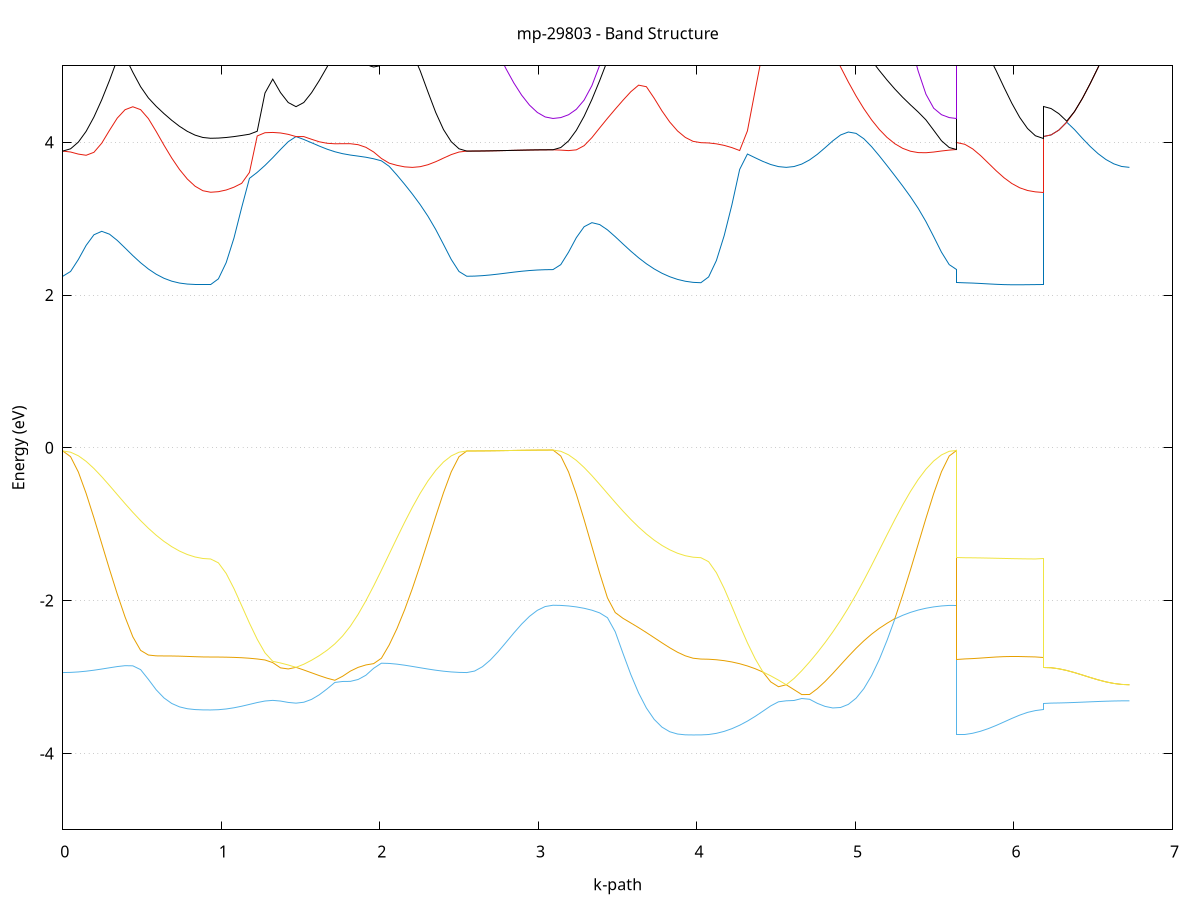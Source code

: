 set title 'mp-29803 - Band Structure'
set xlabel 'k-path'
set ylabel 'Energy (eV)'
set grid y
set yrange [-5:5]
set terminal png size 800,600
set output 'mp-29803_bands_gnuplot.png'
plot '-' using 1:2 with lines notitle, '-' using 1:2 with lines notitle, '-' using 1:2 with lines notitle, '-' using 1:2 with lines notitle, '-' using 1:2 with lines notitle, '-' using 1:2 with lines notitle, '-' using 1:2 with lines notitle, '-' using 1:2 with lines notitle, '-' using 1:2 with lines notitle, '-' using 1:2 with lines notitle, '-' using 1:2 with lines notitle, '-' using 1:2 with lines notitle, '-' using 1:2 with lines notitle, '-' using 1:2 with lines notitle, '-' using 1:2 with lines notitle, '-' using 1:2 with lines notitle
0.000000 -10.378073
0.049092 -10.370473
0.098183 -10.347773
0.147275 -10.309973
0.196366 -10.257173
0.245458 -10.189673
0.294549 -10.107573
0.343641 -10.011173
0.392732 -9.900973
0.441824 -9.777373
0.490915 -9.641273
0.540007 -9.493573
0.589099 -9.335673
0.638190 -9.169573
0.687282 -8.998173
0.736373 -8.826473
0.785465 -8.662073
0.834556 -8.518173
0.883648 -8.414973
0.932739 -8.376573
0.932739 -8.376573
0.981695 -8.368973
1.030652 -8.346173
1.079608 -8.308173
1.128564 -8.255173
1.177520 -8.187273
1.226476 -8.104773
1.275432 -8.007973
1.324388 -7.897273
1.373344 -7.773173
1.422300 -7.636273
1.471257 -7.487473
1.471257 -7.487473
1.520213 -7.650573
1.569169 -7.828373
1.618125 -8.016673
1.667081 -8.211373
1.716037 -8.408673
1.764993 -8.605273
1.813949 -8.798273
1.862906 -8.985473
1.911862 -9.164973
1.960818 -9.335373
2.009774 -9.495273
2.058730 -9.643673
2.107686 -9.779873
2.156642 -9.903173
2.205598 -10.012973
2.254555 -10.108973
2.303511 -10.190673
2.352467 -10.257873
2.401423 -10.310373
2.450379 -10.347973
2.499335 -10.370573
2.548291 -10.378073
2.548291 -10.378073
2.597738 -10.376873
2.647186 -10.373173
2.696633 -10.367473
2.746080 -10.359973
2.795527 -10.351373
2.844975 -10.342373
2.894422 -10.333673
2.943869 -10.325873
2.993316 -10.319773
3.042764 -10.315873
3.092211 -10.314573
3.092211 -10.314573
3.141302 -10.306973
3.190394 -10.284273
3.239485 -10.246473
3.288577 -10.193673
3.337669 -10.126173
3.386760 -10.044073
3.435852 -9.947773
3.484943 -9.837673
3.534035 -9.714273
3.583126 -9.578373
3.632218 -9.430973
3.681309 -9.273373
3.730401 -9.107773
3.779492 -8.936973
3.828584 -8.765873
3.877676 -8.602373
3.926767 -8.459373
3.975859 -8.356873
4.024950 -8.318773
4.024950 -8.318773
4.073906 -8.311173
4.122862 -8.288573
4.171819 -8.250973
4.220775 -8.198573
4.269731 -8.131473
4.318687 -8.050073
4.367643 -7.954673
4.416599 -7.845773
4.465555 -7.724173
4.514511 -7.590473
4.563467 -7.445873
4.563467 -7.445873
4.612424 -7.604473
4.661380 -7.778373
4.710336 -7.963573
4.759292 -8.155773
4.808248 -8.351073
4.857204 -8.546173
4.906160 -8.737973
4.955116 -8.924373
5.004073 -9.103273
5.053029 -9.273073
5.101985 -9.432573
5.150941 -9.580773
5.199897 -9.716773
5.248853 -9.839973
5.297809 -9.949673
5.346765 -10.045573
5.395721 -10.127173
5.444678 -10.194373
5.493634 -10.246873
5.542590 -10.284373
5.591546 -10.306973
5.640502 -10.314573
5.640502 -8.318773
5.689949 -8.319973
5.739397 -8.323573
5.788844 -8.329073
5.838291 -8.336173
5.887738 -8.344173
5.937186 -8.352373
5.986633 -8.360173
6.036080 -8.366973
6.085527 -8.372173
6.134974 -8.375473
6.184422 -8.376573
6.184422 -7.487473
6.233869 -7.486673
6.283316 -7.484273
6.332763 -7.480473
6.382211 -7.475473
6.431658 -7.469873
6.481105 -7.463973
6.530552 -7.458273
6.580000 -7.453173
6.629447 -7.449273
6.678894 -7.446673
6.728341 -7.445873
e
0.000000 -5.514673
0.049092 -5.513473
0.098183 -5.509873
0.147275 -5.504673
0.196366 -5.499373
0.245458 -5.495673
0.294549 -5.496373
0.343641 -5.505373
0.392732 -5.527273
0.441824 -5.567673
0.490915 -5.632373
0.540007 -5.726073
0.589099 -5.850773
0.638190 -6.004073
0.687282 -6.178973
0.736373 -6.364673
0.785465 -6.547173
0.834556 -6.707973
0.883648 -6.822773
0.932739 -6.865273
0.932739 -6.865273
0.981695 -6.867273
1.030652 -6.873773
1.079608 -6.885873
1.128564 -6.905473
1.177520 -6.935273
1.226476 -6.978473
1.275432 -7.038373
1.324388 -7.117973
1.373344 -7.219273
1.422300 -7.342773
1.471257 -7.487473
1.471257 -7.487473
1.520213 -7.327773
1.569169 -7.158573
1.618125 -6.981573
1.667081 -6.798973
1.716037 -6.613773
1.764993 -6.429473
1.813949 -6.250573
1.862906 -6.082473
1.911862 -5.930573
1.960818 -5.799873
2.009774 -5.694073
2.058730 -5.613973
2.107686 -5.558073
2.156642 -5.522673
2.205598 -5.503473
2.254555 -5.495773
2.303511 -5.495473
2.352467 -5.499373
2.401423 -5.504773
2.450379 -5.509873
2.499335 -5.513473
2.548291 -5.514673
2.548291 -5.514673
2.597738 -5.528073
2.647186 -5.566273
2.696633 -5.623773
2.746080 -5.693673
2.795527 -5.768873
2.844975 -5.842873
2.894422 -5.910173
2.943869 -5.966673
2.993316 -6.009273
3.042764 -6.035773
3.092211 -6.044673
3.092211 -6.044673
3.141302 -6.041673
3.190394 -6.032973
3.239485 -6.019173
3.288577 -6.000973
3.337669 -5.979973
3.386760 -5.958273
3.435852 -5.938673
3.484943 -5.924873
3.534035 -5.921973
3.583126 -5.935973
3.632218 -5.973473
3.681309 -6.040273
3.730401 -6.139273
3.779492 -6.267673
3.828584 -6.417073
3.877676 -6.573273
3.926767 -6.716473
3.975859 -6.821273
4.024950 -6.860473
4.024950 -6.860473
4.073906 -6.862173
4.122862 -6.867773
4.171819 -6.878273
4.220775 -6.895773
4.269731 -6.922573
4.318687 -6.962073
4.367643 -7.017573
4.416599 -7.092073
4.465555 -7.188073
4.514511 -7.306273
4.563467 -7.445873
4.563467 -7.445873
4.612424 -7.291773
4.661380 -7.129973
4.710336 -6.962873
4.759292 -6.793573
4.808248 -6.626173
4.857204 -6.465573
4.906160 -6.317573
4.955116 -6.188273
5.004073 -6.082773
5.053029 -6.004173
5.101985 -5.952573
5.150941 -5.924973
5.199897 -5.916873
5.248853 -5.922873
5.297809 -5.938073
5.346765 -5.958273
5.395721 -5.980173
5.444678 -6.001173
5.493634 -6.019273
5.542590 -6.033073
5.591546 -6.041673
5.640502 -6.044673
5.640502 -6.860473
5.689949 -6.860573
5.739397 -6.860673
5.788844 -6.860973
5.838291 -6.861373
5.887738 -6.861973
5.937186 -6.862673
5.986633 -6.863373
6.036080 -6.864073
6.085527 -6.864773
6.134974 -6.865173
6.184422 -6.865273
6.184422 -7.487473
6.233869 -7.486673
6.283316 -7.484273
6.332763 -7.480373
6.382211 -7.475473
6.431658 -7.469873
6.481105 -7.463873
6.530552 -7.458173
6.580000 -7.453173
6.629447 -7.449173
6.678894 -7.446673
6.728341 -7.445873
e
0.000000 -2.941873
0.049092 -2.939773
0.098183 -2.933673
0.147275 -2.923973
0.196366 -2.911073
0.245458 -2.895873
0.294549 -2.879373
0.343641 -2.863573
0.392732 -2.851873
0.441824 -2.853773
0.490915 -2.903573
0.540007 -3.031173
0.589099 -3.167373
0.638190 -3.273773
0.687282 -3.346573
0.736373 -3.391173
0.785465 -3.415373
0.834556 -3.426473
0.883648 -3.430573
0.932739 -3.431373
0.932739 -3.431373
0.981695 -3.428173
1.030652 -3.418573
1.079608 -3.402973
1.128564 -3.382573
1.177520 -3.358673
1.226476 -3.334373
1.275432 -3.314373
1.324388 -3.306073
1.373344 -3.314873
1.422300 -3.332973
1.471257 -3.342373
1.471257 -3.342373
1.520213 -3.330373
1.569169 -3.293073
1.618125 -3.232773
1.667081 -3.155773
1.716037 -3.071273
1.764993 -3.058673
1.813949 -3.057273
1.862906 -3.032473
1.911862 -2.977373
1.960818 -2.886173
2.009774 -2.819473
2.058730 -2.822473
2.107686 -2.831873
2.156642 -2.845573
2.205598 -2.861873
2.254555 -2.879073
2.303511 -2.895873
2.352467 -2.911173
2.401423 -2.924073
2.450379 -2.933773
2.499335 -2.939773
2.548291 -2.941873
2.548291 -2.941873
2.597738 -2.922173
2.647186 -2.865473
2.696633 -2.778173
2.746080 -2.668973
2.795527 -2.547873
2.844975 -2.424273
2.894422 -2.307573
2.943869 -2.206073
2.993316 -2.127473
3.042764 -2.077673
3.092211 -2.060673
3.092211 -2.060673
3.141302 -2.062973
3.190394 -2.070073
3.239485 -2.082473
3.288577 -2.100473
3.337669 -2.125473
3.386760 -2.160873
3.435852 -2.223973
3.484943 -2.408273
3.534035 -2.692773
3.583126 -2.967973
3.632218 -3.208973
3.681309 -3.405973
3.730401 -3.554673
3.779492 -3.655973
3.828584 -3.716573
3.877676 -3.746473
3.926767 -3.757173
3.975859 -3.758573
4.024950 -3.758173
4.024950 -3.758173
4.073906 -3.753073
4.122862 -3.737573
4.171819 -3.711973
4.220775 -3.676473
4.269731 -3.631373
4.318687 -3.577373
4.367643 -3.515373
4.416599 -3.447373
4.465555 -3.378173
4.514511 -3.324773
4.563467 -3.311673
4.563467 -3.311673
4.612424 -3.307573
4.661380 -3.281673
4.710336 -3.291073
4.759292 -3.344473
4.808248 -3.384773
4.857204 -3.405373
4.906160 -3.399073
4.955116 -3.358673
5.004073 -3.277673
5.053029 -3.152173
5.101985 -2.981573
5.150941 -2.768473
5.199897 -2.517573
5.248853 -2.239573
5.297809 -2.192773
5.346765 -2.154373
5.395721 -2.123773
5.444678 -2.099973
5.493634 -2.082273
5.542590 -2.070073
5.591546 -2.062873
5.640502 -2.060673
5.640502 -3.758173
5.689949 -3.752773
5.739397 -3.736573
5.788844 -3.710373
5.838291 -3.675673
5.887738 -3.634173
5.937186 -3.588573
5.986633 -3.542273
6.036080 -3.499073
6.085527 -3.463373
6.134974 -3.439773
6.184422 -3.431373
6.184422 -3.342373
6.233869 -3.341773
6.283316 -3.339973
6.332763 -3.337173
6.382211 -3.333473
6.431658 -3.329373
6.481105 -3.324973
6.530552 -3.320773
6.580000 -3.317073
6.629447 -3.314173
6.678894 -3.312273
6.728341 -3.311673
e
0.000000 -0.041173
0.049092 -0.116273
0.098183 -0.317173
0.147275 -0.596673
0.196366 -0.916673
0.245458 -1.252873
0.294549 -1.589273
0.343641 -1.913573
0.392732 -2.214173
0.441824 -2.473873
0.490915 -2.651573
0.540007 -2.712373
0.589099 -2.723273
0.638190 -2.724473
0.687282 -2.725073
0.736373 -2.727073
0.785465 -2.730573
0.834556 -2.734373
0.883648 -2.737373
0.932739 -2.738473
0.932739 -2.738473
0.981695 -2.738973
1.030652 -2.740473
1.079608 -2.743273
1.128564 -2.747673
1.177520 -2.754473
1.226476 -2.764073
1.275432 -2.777273
1.324388 -2.811973
1.373344 -2.880373
1.422300 -2.894773
1.471257 -2.873673
1.471257 -2.873673
1.520213 -2.908173
1.569169 -2.944873
1.618125 -2.981673
1.667081 -3.015573
1.716037 -3.042873
1.764993 -2.990473
1.813949 -2.923173
1.862906 -2.873973
1.911862 -2.842273
1.960818 -2.825073
2.009774 -2.754573
2.058730 -2.581173
2.107686 -2.367673
2.156642 -2.118273
2.205598 -1.838673
2.254555 -1.536073
2.303511 -1.218873
2.352467 -0.897573
2.401423 -0.587873
2.450379 -0.314273
2.499335 -0.115773
2.548291 -0.041173
2.548291 -0.041173
2.597738 -0.040873
2.647186 -0.040173
2.696633 -0.039073
2.746080 -0.037673
2.795527 -0.036073
2.844975 -0.034373
2.894422 -0.032673
2.943869 -0.031273
2.993316 -0.030173
3.042764 -0.029473
3.092211 -0.029173
3.092211 -0.029173
3.141302 -0.107473
3.190394 -0.316573
3.239485 -0.607473
3.288577 -0.940973
3.337669 -1.291973
3.386760 -1.642173
3.435852 -1.964473
3.484943 -2.156773
3.534035 -2.232373
3.583126 -2.292673
3.632218 -2.353973
3.681309 -2.418373
3.730401 -2.485173
3.779492 -2.552473
3.828584 -2.617373
3.877676 -2.675773
3.926767 -2.723073
3.975859 -2.754173
4.024950 -2.765073
4.024950 -2.765073
4.073906 -2.767373
4.122862 -2.774273
4.171819 -2.786073
4.220775 -2.803273
4.269731 -2.826173
4.318687 -2.855573
4.367643 -2.891573
4.416599 -2.935373
4.465555 -3.063773
4.514511 -3.127373
4.563467 -3.101573
4.563467 -3.101573
4.612424 -3.165573
4.661380 -3.229973
4.710336 -3.229173
4.759292 -3.153373
4.808248 -3.059473
4.857204 -2.953573
4.906160 -2.841973
4.955116 -2.730773
5.004073 -2.624573
5.053029 -2.526673
5.101985 -2.439073
5.150941 -2.362173
5.199897 -2.295773
5.248853 -2.234773
5.297809 -1.926673
5.346765 -1.599873
5.395721 -1.262173
5.444678 -0.923573
5.493634 -0.599173
5.542590 -0.313673
5.591546 -0.106973
5.640502 -0.029173
5.640502 -2.765073
5.689949 -2.763473
5.739397 -2.758973
5.788844 -2.752373
5.838291 -2.744973
5.887738 -2.738273
5.937186 -2.733473
5.986633 -2.731473
6.036080 -2.732173
6.085527 -2.734773
6.134974 -2.737373
6.184422 -2.738473
6.184422 -2.873673
6.233869 -2.878573
6.283316 -2.892573
6.332763 -2.914573
6.382211 -2.942573
6.431658 -2.974073
6.481105 -3.006473
6.530552 -3.037173
6.580000 -3.063773
6.629447 -3.084273
6.678894 -3.097173
6.728341 -3.101573
e
0.000000 -0.041073
0.049092 -0.057273
0.098183 -0.104073
0.147275 -0.177173
0.196366 -0.270473
0.245458 -0.377773
0.294549 -0.493173
0.343641 -0.611973
0.392732 -0.730073
0.441824 -0.844473
0.490915 -0.952773
0.540007 -1.053073
0.589099 -1.144073
0.638190 -1.224673
0.687282 -1.294073
0.736373 -1.351473
0.785465 -1.396673
0.834556 -1.429073
0.883648 -1.448673
0.932739 -1.455273
0.932739 -1.455273
0.981695 -1.505773
1.030652 -1.644373
1.079608 -1.841773
1.128564 -2.067073
1.177520 -2.295173
1.226476 -2.506373
1.275432 -2.683873
1.324388 -2.794573
1.373344 -2.816373
1.422300 -2.842873
1.471257 -2.873673
1.471257 -2.873673
1.520213 -2.832873
1.569169 -2.780673
1.618125 -2.719873
1.667081 -2.649873
1.716037 -2.566473
1.764993 -2.463373
1.813949 -2.334773
1.862906 -2.179873
1.911862 -2.002373
1.960818 -1.808073
2.009774 -1.602673
2.058730 -1.391573
2.107686 -1.180173
2.156642 -0.973373
2.205598 -0.776573
2.254555 -0.594773
2.303511 -0.432973
2.352467 -0.295473
2.401423 -0.185573
2.450379 -0.105673
2.499335 -0.057273
2.548291 -0.041073
2.548291 -0.041073
2.597738 -0.040873
2.647186 -0.040173
2.696633 -0.039073
2.746080 -0.037573
2.795527 -0.035973
2.844975 -0.034273
2.894422 -0.032673
2.943869 -0.031173
2.993316 -0.030073
3.042764 -0.029373
3.092211 -0.029173
3.092211 -0.029173
3.141302 -0.045173
3.190394 -0.091773
3.239485 -0.164473
3.288577 -0.257273
3.337669 -0.364073
3.386760 -0.479073
3.435852 -0.597373
3.484943 -0.715073
3.534035 -0.829173
3.583126 -0.937073
3.632218 -1.037173
3.681309 -1.127973
3.730401 -1.208373
3.779492 -1.277573
3.828584 -1.334873
3.877676 -1.379973
3.926767 -1.412373
3.975859 -1.431873
4.024950 -1.438373
4.024950 -1.438373
4.073906 -1.490773
4.122862 -1.634673
4.171819 -1.840273
4.220775 -2.076973
4.269731 -2.320573
4.318687 -2.553173
4.367643 -2.761573
4.416599 -2.934673
4.465555 -2.984573
4.514511 -3.040573
4.563467 -3.101573
4.563467 -3.101573
4.612424 -3.019973
4.661380 -2.917473
4.710336 -2.803773
4.759292 -2.681373
4.808248 -2.550373
4.857204 -2.409973
4.906160 -2.258873
4.955116 -2.095873
5.004073 -1.920573
5.053029 -1.734073
5.101985 -1.538673
5.150941 -1.337973
5.199897 -1.136173
5.248853 -0.937873
5.297809 -0.748273
5.346765 -0.572273
5.395721 -0.414873
5.444678 -0.280273
5.493634 -0.172173
5.542590 -0.093173
5.591546 -0.045273
5.640502 -0.029173
5.640502 -1.438373
5.689949 -1.438773
5.739397 -1.439773
5.788844 -1.441273
5.838291 -1.443373
5.887738 -1.445673
5.937186 -1.448073
5.986633 -1.450373
6.036080 -1.452373
6.085527 -1.453873
6.134974 -1.454873
6.184422 -1.455273
6.184422 -2.873673
6.233869 -2.878573
6.283316 -2.892573
6.332763 -2.914573
6.382211 -2.942573
6.431658 -2.974073
6.481105 -3.006473
6.530552 -3.037173
6.580000 -3.063773
6.629447 -3.084273
6.678894 -3.097173
6.728341 -3.101573
e
0.000000 2.246027
0.049092 2.308527
0.098183 2.465627
0.147275 2.650227
0.196366 2.788927
0.245458 2.834127
0.294549 2.796927
0.343641 2.715227
0.392732 2.616527
0.441824 2.516327
0.490915 2.422827
0.540007 2.340727
0.589099 2.272627
0.638190 2.219627
0.687282 2.181527
0.736373 2.157027
0.785465 2.143827
0.834556 2.138427
0.883648 2.137327
0.932739 2.137327
0.932739 2.137327
0.981695 2.212227
1.030652 2.424327
1.079608 2.745327
1.128564 3.146627
1.177520 3.527827
1.226476 3.606227
1.275432 3.696927
1.324388 3.798027
1.373344 3.905427
1.422300 4.007727
1.471257 4.074627
1.471257 4.074627
1.520213 4.036727
1.569169 3.993727
1.618125 3.949927
1.667081 3.909627
1.716037 3.876027
1.764993 3.850627
1.813949 3.832627
1.862906 3.818727
1.911862 3.804027
1.960818 3.784027
2.009774 3.757127
2.058730 3.685227
2.107686 3.570927
2.156642 3.449127
2.205598 3.320827
2.254555 3.183427
2.303511 3.031227
2.352467 2.858027
2.401423 2.663627
2.450379 2.466127
2.499335 2.308227
2.548291 2.246027
2.548291 2.246027
2.597738 2.248027
2.647186 2.253827
2.696633 2.262827
2.746080 2.274327
2.795527 2.287027
2.844975 2.299827
2.894422 2.311427
2.943869 2.320927
2.993316 2.327727
3.042764 2.331727
3.092211 2.333127
3.092211 2.333127
3.141302 2.398327
3.190394 2.561427
3.239485 2.751527
3.288577 2.894427
3.337669 2.947527
3.386760 2.922627
3.435852 2.853127
3.484943 2.763627
3.534035 2.668127
3.583126 2.574627
3.632218 2.487627
3.681309 2.409627
3.730401 2.342027
3.779492 2.285327
3.828584 2.239827
3.877676 2.205027
3.926767 2.180627
3.975859 2.166127
4.024950 2.161327
4.024950 2.161327
4.073906 2.237227
4.122862 2.451727
4.171819 2.776227
4.220775 3.181327
4.269731 3.644427
4.318687 3.846127
4.367643 3.796827
4.416599 3.749027
4.465555 3.708727
4.514511 3.681427
4.563467 3.671527
4.563467 3.671527
4.612424 3.682127
4.661380 3.714627
4.710336 3.768527
4.759292 3.841527
4.808248 3.928227
4.857204 4.018727
4.906160 4.095427
4.955116 4.134127
5.004073 4.116327
5.053029 4.046127
5.101985 3.942227
5.150941 3.821227
5.199897 3.692927
5.248853 3.561727
5.297809 3.427827
5.346765 3.287827
5.395721 3.135327
5.444678 2.961727
5.493634 2.764827
5.542590 2.561827
5.591546 2.397927
5.640502 2.333127
5.640502 2.161327
5.689949 2.160127
5.739397 2.156627
5.788844 2.151627
5.838291 2.145827
5.887738 2.140527
5.937186 2.136527
5.986633 2.134427
6.036080 2.134227
6.085527 2.135427
6.134974 2.136727
6.184422 2.137327
6.184422 4.074627
6.233869 4.096027
6.283316 4.159527
6.332763 4.263027
6.382211 4.165127
6.431658 4.051527
6.481105 3.944727
6.530552 3.850927
6.580000 3.774327
6.629447 3.717827
6.678894 3.683227
6.728341 3.671527
e
0.000000 3.884527
0.049092 3.872427
0.098183 3.845127
0.147275 3.829727
0.196366 3.868427
0.245458 3.987227
0.294549 4.155827
0.343641 4.316527
0.392732 4.426127
0.441824 4.464827
0.490915 4.426727
0.540007 4.309727
0.589099 4.141427
0.638190 3.962527
0.687282 3.793327
0.736373 3.643327
0.785465 3.518627
0.834556 3.424527
0.883648 3.365727
0.932739 3.345727
0.932739 3.345727
0.981695 3.353127
1.030652 3.375127
1.079608 3.411827
1.128564 3.462827
1.177520 3.605627
1.226476 4.082627
1.275432 4.125027
1.324388 4.128527
1.373344 4.121727
1.422300 4.103627
1.471257 4.074627
1.471257 4.074627
1.520213 4.074227
1.569169 4.039127
1.618125 4.006227
1.667081 3.986827
1.716037 3.980327
1.764993 3.981227
1.813949 3.980927
1.862906 3.968327
1.911862 3.933927
1.960818 3.873027
2.009774 3.788027
2.058730 3.726627
2.107686 3.698127
2.156642 3.677927
2.205598 3.671127
2.254555 3.680327
2.303511 3.706027
2.352467 3.745527
2.401423 3.792727
2.450379 3.838527
2.499335 3.872127
2.548291 3.884527
2.548291 3.884527
2.597738 3.884827
2.647186 3.885827
2.696633 3.887427
2.746080 3.889427
2.795527 3.891827
2.844975 3.894227
2.894422 3.896527
2.943869 3.898627
2.993316 3.900227
3.042764 3.901227
3.092211 3.901627
3.092211 3.901627
3.141302 3.897427
3.190394 3.890727
3.239485 3.900827
3.288577 3.955327
3.337669 4.060827
3.386760 4.188027
3.435852 4.313427
3.484943 4.433827
3.534035 4.550727
3.583126 4.661627
3.632218 4.747727
3.681309 4.727227
3.730401 4.576927
3.779492 4.410727
3.828584 4.265127
3.877676 4.148327
3.926767 4.063527
3.975859 4.012027
4.024950 3.994827
4.024950 3.994827
4.073906 3.991027
4.122862 3.979427
4.171819 3.959327
4.220775 3.930027
4.269731 3.891727
4.318687 4.149327
4.367643 4.680727
4.416599 5.202727
4.465555 5.499727
4.514511 5.549927
4.563467 5.556527
4.563467 5.556527
4.612424 5.548827
4.661380 5.532027
4.710336 5.505927
4.759292 5.460527
4.808248 5.360327
4.857204 5.186727
4.906160 4.986327
4.955116 4.789227
5.004073 4.605727
5.053029 4.439527
5.101985 4.292727
5.150941 4.166627
5.199897 4.062327
5.248853 3.980327
5.297809 3.920727
5.346765 3.882927
5.395721 3.864827
5.444678 3.862927
5.493634 3.872027
5.542590 3.885627
5.591546 3.897127
5.640502 3.901627
5.640502 3.994827
5.689949 3.973227
5.739397 3.913427
5.788844 3.826827
5.838291 3.727127
5.887738 3.626827
5.937186 3.535427
5.986633 3.459927
6.036080 3.404127
6.085527 3.368727
6.134974 3.350827
6.184422 3.345727
6.184422 4.074627
6.233869 4.096027
6.283316 4.159527
6.332763 4.263127
6.382211 4.403027
6.431658 4.574127
6.481105 4.769327
6.530552 4.978527
6.580000 5.187127
6.629447 5.373227
6.678894 5.507027
6.728341 5.556527
e
0.000000 3.884527
0.049092 3.914427
0.098183 4.002327
0.147275 4.143227
0.196366 4.330127
0.245458 4.555027
0.294549 4.809527
0.343641 5.084827
0.392732 5.124027
0.441824 4.916627
0.490915 4.726927
0.540007 4.580327
0.589099 4.470827
0.638190 4.375227
0.687282 4.287227
0.736373 4.208627
0.785465 4.142827
0.834556 4.093427
0.883648 4.062627
0.932739 4.052227
0.932739 4.052227
0.981695 4.054827
1.030652 4.062427
1.079608 4.074127
1.128564 4.088927
1.177520 4.105227
1.226476 4.144427
1.275432 4.644627
1.324388 4.826627
1.373344 4.650027
1.422300 4.519527
1.471257 4.466027
1.471257 4.466027
1.520213 4.520427
1.569169 4.648327
1.618125 4.808927
1.667081 4.985827
1.716037 5.171127
1.764993 5.354827
1.813949 5.206927
1.862906 5.089527
1.911862 5.013727
1.960818 4.985227
2.009774 5.005427
2.058730 5.069827
2.107686 5.169727
2.156642 5.294027
2.205598 5.170227
2.254555 4.935127
2.303511 4.658527
2.352467 4.390127
2.401423 4.166727
2.450379 4.007327
2.499335 3.914627
2.548291 3.884527
2.548291 3.884527
2.597738 3.884927
2.647186 3.885927
2.696633 3.887527
2.746080 3.889527
2.795527 3.891827
2.844975 3.894327
2.894422 3.896627
2.943869 3.898727
2.993316 3.900327
3.042764 3.901327
3.092211 3.901627
3.092211 3.901627
3.141302 3.931127
3.190394 4.017827
3.239485 4.156727
3.288577 4.340427
3.337669 4.560527
3.386760 4.807827
3.435852 5.071727
3.484943 5.339627
3.534035 5.595027
3.583126 5.397427
3.632218 5.167527
3.681309 5.068527
3.730401 5.123427
3.779492 5.216127
3.828584 5.306727
3.877676 5.383927
3.926767 5.441927
3.975859 5.477727
4.024950 5.489727
4.024950 5.489727
4.073906 5.492427
4.122862 5.500427
4.171819 5.513127
4.220775 5.529927
4.269731 5.549927
4.318687 5.572927
4.367643 5.601727
4.416599 5.574627
4.465555 5.558227
4.514511 5.554627
4.563467 5.556527
4.563467 5.556527
4.612424 5.556027
4.661380 5.544927
4.710336 5.515627
4.759292 5.463827
4.808248 5.391427
4.857204 5.311227
4.906160 5.247027
4.955116 5.228327
5.004073 5.254727
5.053029 5.197527
5.101985 5.070027
5.150941 4.938527
5.199897 4.813127
5.248853 4.696327
5.297809 4.588927
5.346765 4.490227
5.395721 4.396127
5.444678 4.292627
5.493634 4.157027
5.542590 4.020127
5.591546 3.931227
5.640502 3.901627
5.640502 5.489727
5.689949 5.474727
5.739397 5.420127
5.788844 5.309527
5.838291 5.142027
5.887738 4.936827
5.937186 4.719227
5.986633 4.510227
6.036080 4.326027
6.085527 4.180227
6.134974 4.085327
6.184422 4.052227
6.184422 4.466027
6.233869 4.441527
6.283316 4.373727
6.332763 4.276627
6.382211 4.403027
6.431658 4.574127
6.481105 4.769327
6.530552 4.978527
6.580000 5.187127
6.629447 5.373327
6.678894 5.507027
6.728341 5.556527
e
0.000000 5.890027
0.049092 5.888127
0.098183 5.877027
0.147275 5.844327
0.196366 5.776327
0.245458 5.665327
0.294549 5.512827
0.343641 5.327927
0.392732 5.370627
0.441824 5.654427
0.490915 5.920227
0.540007 6.149427
0.589099 6.326727
0.638190 6.447327
0.687282 6.519327
0.736373 6.557227
0.785465 6.574627
0.834556 6.581127
0.883648 6.582827
0.932739 6.583027
0.932739 6.583027
0.981695 6.509427
1.030652 6.320327
1.079608 6.071327
1.128564 5.801127
1.177520 5.531127
1.226476 5.273727
1.275432 5.036827
1.324388 5.195427
1.373344 5.746227
1.422300 6.231427
1.471257 6.428727
1.471257 6.428727
1.520213 6.328727
1.569169 6.143927
1.618125 5.938127
1.667081 5.731527
1.716037 5.535527
1.764993 5.358127
1.813949 5.474527
1.862906 5.418627
1.911862 5.360827
1.960818 5.341827
2.009774 5.353927
2.058730 5.376227
2.107686 5.378127
2.156642 5.320227
2.205598 5.430627
2.254555 5.566627
2.303511 5.688227
2.352467 5.783527
2.401423 5.845827
2.450379 5.877227
2.499335 5.888127
2.548291 5.890027
2.548291 5.890027
2.597738 5.800227
2.647186 5.607227
2.696633 5.387727
2.746080 5.169127
2.795527 4.963327
2.844975 4.777327
2.894422 4.616827
2.943869 4.486427
2.993316 4.390327
3.042764 4.331427
3.092211 4.311527
3.092211 4.311527
3.141302 4.323027
3.190394 4.360227
3.239485 4.431727
3.288577 4.552327
3.337669 4.741827
3.386760 5.008527
3.435852 5.334327
3.484943 5.674627
3.534035 5.665727
3.583126 5.818127
3.632218 5.990127
3.681309 6.103227
3.730401 6.164727
3.779492 6.190327
3.828584 6.195127
3.877676 6.190127
3.926767 6.182527
3.975859 6.176527
4.024950 6.174327
4.024950 6.174327
4.073906 6.145227
4.122862 6.067327
4.171819 5.961827
4.220775 5.850227
4.269731 5.748927
4.318687 5.667527
4.367643 5.609627
4.416599 5.662927
4.465555 5.963127
4.514511 6.509327
4.563467 6.919527
4.563467 6.919527
4.612424 6.692127
4.661380 6.396527
4.710336 6.117627
4.759292 5.876427
4.808248 5.714527
4.857204 5.655527
4.906160 5.657927
4.955116 5.561327
5.004073 5.442927
5.053029 5.488527
5.101985 5.666027
5.150941 5.886327
5.199897 6.090927
5.248853 6.047427
5.297809 5.703327
5.346765 5.306227
5.395721 4.932127
5.444678 4.629527
5.493634 4.445727
5.542590 4.361127
5.591546 4.322927
5.640502 4.311527
5.640502 6.174327
5.689949 6.181427
5.739397 6.202427
5.788844 6.236227
5.838291 6.280927
5.887738 6.333827
5.937186 6.391327
5.986633 6.449127
6.036080 6.502227
6.085527 6.545127
6.134974 6.573327
6.184422 6.583027
6.184422 6.428727
6.233869 6.452027
6.283316 6.513927
6.332763 6.596027
6.382211 6.679527
6.431658 6.752327
6.481105 6.810127
6.530552 6.853227
6.580000 6.883827
6.629447 6.904127
6.678894 6.915727
6.728341 6.919527
e
0.000000 6.616127
0.049092 6.609427
0.098183 6.590127
0.147275 6.560927
0.196366 6.530127
0.245458 6.513427
0.294549 6.532327
0.343641 6.608827
0.392732 6.758327
0.441824 6.979927
0.490915 7.254127
0.540007 7.548127
0.589099 7.820027
0.638190 8.031627
0.687282 8.174827
0.736373 8.270027
0.785465 8.337727
0.834556 8.388227
0.883648 8.422427
0.932739 8.435027
0.932739 8.435027
0.981695 8.507827
1.030652 8.686427
1.079608 8.560627
1.128564 8.304027
1.177520 8.041127
1.226476 7.786427
1.275432 7.549527
1.324388 7.337727
1.373344 7.161127
1.422300 7.066327
1.471257 7.227427
1.471257 7.227427
1.520213 6.931727
1.569169 6.649927
1.618125 6.385027
1.667081 6.140527
1.716037 5.921827
1.764993 5.740027
1.813949 5.660127
1.862906 5.796927
1.911862 5.975727
1.960818 6.145727
2.009774 6.290727
2.058730 6.394427
2.107686 6.442927
2.156642 6.443627
2.205598 6.434227
2.254555 6.445927
2.303511 6.478827
2.352467 6.520127
2.401423 6.559227
2.450379 6.590027
2.499335 6.609527
2.548291 6.616127
2.548291 6.616127
2.597738 6.711327
2.647186 6.920127
2.696633 7.165927
2.746080 7.420827
2.795527 7.672527
2.844975 7.914227
2.894422 8.140627
2.943869 8.348427
2.993316 8.535227
3.042764 8.615927
3.092211 8.609527
3.092211 8.609527
3.141302 8.486827
3.190394 8.196927
3.239485 7.840427
3.288577 7.462527
3.337669 7.082927
3.386760 6.712227
3.435852 6.358427
3.484943 6.041827
3.534035 6.100027
3.583126 6.417727
3.632218 6.682027
3.681309 6.865927
3.730401 6.989427
3.779492 7.088327
3.828584 7.189527
3.877676 7.308227
3.926767 7.451827
3.975859 7.622227
4.024950 7.791127
4.024950 7.791127
4.073906 7.794527
4.122862 7.804727
4.171819 7.821527
4.220775 7.844727
4.269731 7.874027
4.318687 7.909027
4.367643 7.947327
4.416599 7.966127
4.465555 7.755827
4.514511 7.425827
4.563467 7.285927
4.563467 7.285927
4.612424 7.004927
4.661380 6.739427
4.710336 6.493327
4.759292 6.269127
4.808248 6.067027
4.857204 5.884027
4.906160 5.715827
4.955116 5.695227
5.004073 5.761227
5.053029 5.855127
5.101985 5.977327
5.150941 6.128427
5.199897 6.308427
5.248853 6.517127
5.297809 6.753427
5.346765 7.015627
5.395721 7.301127
5.444678 7.605227
5.493634 7.920127
5.542590 8.229127
5.591546 8.491827
5.640502 8.609527
5.640502 7.791127
5.689949 7.515727
5.739397 7.298827
5.788844 7.189827
5.838291 7.189127
5.887738 7.276227
5.937186 7.426227
5.986633 7.619527
6.036080 7.842427
6.085527 8.081727
6.134974 8.311927
6.184422 8.435027
6.184422 7.227427
6.233869 7.228127
6.283316 7.230027
6.332763 7.233027
6.382211 7.237227
6.431658 7.242327
6.481105 7.248327
6.530552 7.255427
6.580000 7.263627
6.629447 7.272927
6.678894 7.281827
6.728341 7.285927
e
0.000000 8.979127
0.049092 8.854527
0.098183 8.701627
0.147275 8.590727
0.196366 8.528827
0.245458 8.510027
0.294549 8.497727
0.343641 8.404227
0.392732 8.333627
0.441824 8.298127
0.490915 8.313027
0.540007 8.395927
0.589099 8.561027
0.638190 8.811227
0.687282 9.134927
0.736373 9.361427
0.785465 9.223227
0.834556 9.113527
0.883648 9.041327
0.932739 9.015627
0.932739 9.015627
0.981695 8.953727
1.030652 8.788527
1.079608 8.884927
1.128564 8.999827
1.177520 8.946527
1.226476 8.745627
1.275432 8.469327
1.324388 8.163027
1.373344 7.847827
1.422300 7.534127
1.471257 7.227427
1.471257 7.227427
1.520213 7.475427
1.569169 7.550527
1.618125 7.614727
1.667081 7.710627
1.716037 7.838227
1.764993 7.990827
1.813949 8.159627
1.862906 8.333627
1.911862 8.498827
1.960818 8.636927
2.009774 8.729227
2.058730 8.765327
2.107686 8.617527
2.156642 8.452727
2.205598 8.416827
2.254555 8.470827
2.303511 8.543027
2.352467 8.544727
2.401423 8.597127
2.450379 8.703727
2.499335 8.855027
2.548291 8.979127
2.548291 8.979127
2.597738 8.970227
2.647186 8.944827
2.696633 8.905827
2.746080 8.857827
2.795527 8.805527
2.844975 8.753527
2.894422 8.705727
2.943869 8.665327
2.993316 8.634827
3.042764 8.615927
3.092211 8.609527
3.092211 8.609527
3.141302 8.585827
3.190394 8.519527
3.239485 8.422227
3.288577 8.307727
3.337669 8.188827
3.386760 8.077127
3.435852 7.980427
3.484943 7.901227
3.534035 7.866827
3.583126 7.899227
3.632218 8.025127
3.681309 8.250727
3.730401 8.531227
3.779492 8.750027
3.828584 8.721127
3.877676 8.519027
3.926767 8.280227
3.975859 8.045027
4.024950 7.853627
4.024950 7.853627
4.073906 7.877227
4.122862 7.939827
4.171819 8.023327
4.220775 8.110327
4.269731 8.187327
4.318687 8.241327
4.367643 8.245527
4.416599 8.123027
4.465555 7.867927
4.514511 7.577127
4.563467 7.285927
4.563467 7.285927
4.612424 7.813227
4.661380 8.042027
4.710336 7.931827
4.759292 7.835327
4.808248 7.757327
4.857204 7.696627
4.906160 7.646127
4.955116 7.593127
5.004073 7.520627
5.053029 7.407727
5.101985 7.233327
5.150941 6.989127
5.199897 6.716427
5.248853 6.660627
5.297809 6.897927
5.346765 7.205127
5.395721 7.530727
5.444678 7.857127
5.493634 8.166427
5.542590 8.427527
5.591546 8.578227
5.640502 8.609527
5.640502 7.853627
5.689949 8.191827
5.739397 8.602427
5.788844 9.042527
5.838291 9.500127
5.887738 9.961427
5.937186 10.162127
5.986633 9.959127
6.036080 9.694427
6.085527 9.411027
6.134974 9.149827
6.184422 9.015627
6.184422 7.227427
6.233869 7.228127
6.283316 7.230027
6.332763 7.233027
6.382211 7.237227
6.431658 7.242327
6.481105 7.248427
6.530552 7.255427
6.580000 7.263627
6.629447 7.272927
6.678894 7.281927
6.728341 7.285927
e
0.000000 8.979127
0.049092 8.958927
0.098183 8.901827
0.147275 8.816327
0.196366 8.713527
0.245458 8.604027
0.294549 8.521427
0.343641 8.550127
0.392732 8.588427
0.441824 8.635627
0.490915 8.699127
0.540007 8.795427
0.589099 8.952127
0.638190 9.195427
0.687282 9.471727
0.736373 9.510727
0.785465 9.907627
0.834556 10.264827
0.883648 10.479327
0.932739 10.537027
0.932739 10.537027
0.981695 10.511727
1.030652 10.387127
1.079608 10.131227
1.128564 9.801427
1.177520 9.448627
1.226476 9.097427
1.275432 8.761527
1.324388 8.452427
1.373344 8.184227
1.422300 7.978227
1.471257 7.882727
1.471257 7.882727
1.520213 8.073927
1.569169 8.593327
1.618125 9.206227
1.667081 9.833627
1.716037 10.420727
1.764993 10.770327
1.813949 10.746627
1.862906 10.637627
1.911862 10.350927
1.960818 9.824827
2.009774 9.335627
2.058730 8.920427
2.107686 8.750627
2.156642 8.701927
2.205598 8.638827
2.254555 8.579927
2.303511 8.573527
2.352467 8.693427
2.401423 8.807727
2.450379 8.899827
2.499335 8.958927
2.548291 8.979127
2.548291 8.979127
2.597738 8.970327
2.647186 8.944827
2.696633 8.905927
2.746080 8.857927
2.795527 8.805627
2.844975 8.753527
2.894422 8.705727
2.943869 8.665427
2.993316 8.634927
3.042764 8.697927
3.092211 8.796227
3.092211 8.796227
3.141302 8.752127
3.190394 8.648827
3.239485 8.513727
3.288577 8.366827
3.337669 8.222327
3.386760 8.090727
3.435852 7.984027
3.484943 7.922127
3.534035 7.907427
3.583126 7.959327
3.632218 8.095727
3.681309 8.323527
3.730401 8.634727
3.779492 9.012227
3.828584 9.439427
3.877676 9.751827
3.926767 9.908227
3.975859 9.989527
4.024950 10.013227
4.024950 10.013227
4.073906 9.988827
4.122862 9.903827
4.171819 9.741927
4.220775 9.510427
4.269731 9.234727
4.318687 8.941627
4.367643 8.574227
4.416599 8.215727
4.465555 8.114827
4.514511 8.174527
4.563467 8.262027
4.563467 8.262027
4.612424 8.156127
4.661380 8.403827
4.710336 8.626627
4.759292 8.793127
4.808248 8.975127
4.857204 9.172727
4.906160 9.383927
4.955116 9.605327
5.004073 9.831427
5.053029 10.052127
5.101985 9.728127
5.150941 9.403627
5.199897 9.171027
5.248853 9.012627
5.297809 8.905727
5.346765 8.832027
5.395721 8.780227
5.444678 8.744027
5.493634 8.721527
5.542590 8.717927
5.591546 8.756027
5.640502 8.796227
5.640502 10.013227
5.689949 10.036627
5.739397 10.101627
5.788844 10.190127
5.838291 10.266327
5.887738 10.276627
5.937186 10.424527
5.986633 10.817127
6.036080 10.707627
6.085527 10.617227
6.134974 10.557727
6.184422 10.537027
6.184422 7.882727
6.233869 7.907227
6.283316 7.982427
6.332763 8.112927
6.382211 8.301927
6.431658 8.548827
6.481105 8.848227
6.530552 9.192227
6.580000 8.848427
6.629447 8.544627
6.678894 8.337127
6.728341 8.262027
e
0.000000 9.183427
0.049092 9.338427
0.098183 9.582827
0.147275 9.844527
0.196366 10.107127
0.245458 10.355027
0.294549 10.573027
0.343641 10.749327
0.392732 10.798127
0.441824 10.640027
0.490915 10.415327
0.540007 10.178827
0.589099 9.950127
0.638190 9.740227
0.687282 9.608027
0.736373 9.950327
0.785465 10.383427
0.834556 10.833327
0.883648 11.268727
0.932739 11.535327
0.932739 11.535327
0.981695 11.280227
1.030652 10.961727
1.079608 10.702227
1.128564 10.573827
1.177520 10.640327
1.226476 10.866827
1.275432 11.168727
1.324388 11.486727
1.373344 11.781127
1.422300 12.014827
1.471257 12.151727
1.471257 12.151827
1.520213 12.033527
1.569169 11.864427
1.618125 11.675527
1.667081 11.491627
1.716037 11.355527
1.764993 11.453927
1.813949 11.298627
1.862906 10.868327
1.911862 10.543227
1.960818 10.493827
2.009774 10.508727
2.058730 10.594427
2.107686 10.736627
2.156642 10.895527
2.205598 10.946027
2.254555 10.731527
2.303511 10.434427
2.352467 10.136627
2.401423 9.851527
2.450379 9.582927
2.499335 9.337927
2.548291 9.183427
2.548291 9.183427
2.597738 9.186227
2.647186 9.194127
2.696633 9.205927
2.746080 9.219627
2.795527 9.231427
2.844975 9.235927
2.894422 9.225027
2.943869 9.188227
2.993316 9.117427
3.042764 9.017427
3.092211 8.938327
3.092211 8.938327
3.141302 8.978927
3.190394 9.089327
3.239485 9.259027
3.288577 9.475527
3.337669 9.721427
3.386760 9.974527
3.435852 10.205427
3.484943 10.374327
3.534035 10.427427
3.583126 10.330827
3.632218 10.124527
3.681309 9.872627
3.730401 9.625927
3.779492 9.469627
3.828584 9.550527
3.877676 9.902927
3.926767 10.392127
3.975859 10.893727
4.024950 11.290227
4.024950 11.290127
4.073906 11.093427
4.122862 10.702027
4.171819 10.267727
4.220775 9.828727
4.269731 9.396427
4.318687 8.976427
4.367643 8.666427
4.416599 8.488727
4.465555 8.414727
4.514511 8.348827
4.563467 8.262027
4.563467 8.262027
4.612424 8.370427
4.661380 8.525727
4.710336 9.065327
4.759292 9.647627
4.808248 10.156027
4.857204 10.536527
4.906160 10.773427
4.955116 10.899127
5.004073 10.629427
5.053029 10.144127
5.101985 10.246127
5.150941 10.368627
5.199897 10.373327
5.248853 10.277527
5.297809 10.118327
5.346765 9.916127
5.395721 9.688927
5.444678 9.459727
5.493634 9.252327
5.542590 9.087127
5.591546 8.978627
5.640502 8.938327
5.640502 11.290127
5.689949 11.280027
5.739397 11.249827
5.788844 11.199727
5.838291 11.129127
5.887738 11.038627
5.937186 10.931727
5.986633 10.835027
6.036080 11.169127
6.085527 11.389327
6.134974 11.502027
6.184422 11.535327
6.184422 12.151727
6.233869 11.917427
6.283316 11.482827
6.332763 11.011627
6.382211 10.537927
6.431658 10.074627
6.481105 9.631127
6.530552 9.217627
6.580000 8.848427
6.629447 8.544627
6.678894 8.337127
6.728341 8.262027
e
0.000000 11.397827
0.049092 11.346827
0.098183 11.238327
0.147275 11.134427
0.196366 11.067627
0.245458 11.047227
0.294549 11.055127
0.343641 11.045027
0.392732 11.065427
0.441824 11.223927
0.490915 11.351127
0.540007 11.265427
0.589099 11.184127
0.638190 11.111927
0.687282 11.053627
0.736373 11.016427
0.785465 11.016827
0.834556 11.103027
0.883648 11.365327
0.932739 11.780427
0.932739 11.780427
0.981695 11.622127
1.030652 11.478827
1.079608 11.491827
1.128564 11.590427
1.177520 11.716327
1.226476 11.844827
1.275432 11.966127
1.324388 12.073227
1.373344 12.155327
1.422300 12.190827
1.471257 12.151827
1.471257 12.151827
1.520213 12.181927
1.569169 12.132927
1.618125 12.037927
1.667081 11.914927
1.716037 11.767827
1.764993 11.580727
1.813949 11.901527
1.862906 11.739327
1.911862 11.563827
1.960818 11.430627
2.009774 11.319427
2.058730 11.223527
2.107686 11.142127
2.156642 11.076827
2.205598 11.030827
2.254555 11.008727
2.303511 11.015627
2.352467 11.056427
2.401423 11.133127
2.450379 11.239027
2.499335 11.347127
2.548291 11.397827
2.548291 11.397827
2.597738 11.394327
2.647186 11.383427
2.696633 11.363927
2.746080 11.145627
2.795527 10.796627
2.844975 10.487627
2.894422 10.229527
2.943869 10.032127
2.993316 9.901127
3.042764 9.831227
3.092211 9.810027
3.092211 9.810027
3.141302 9.918127
3.190394 10.160427
3.239485 10.446627
3.288577 10.742527
3.337669 11.028227
3.386760 11.268327
3.435852 11.387627
3.484943 11.348527
3.534035 11.252027
3.583126 11.190427
3.632218 11.158727
3.681309 11.127527
3.730401 11.095627
3.779492 11.081327
3.828584 11.115327
3.877676 11.236327
3.926767 11.470027
3.975859 11.796527
4.024950 11.575627
4.024950 11.575527
4.073906 11.526527
4.122862 11.464727
4.171819 11.464227
4.220775 11.491627
4.269731 11.448927
4.318687 11.309427
4.367643 11.128227
4.416599 10.953827
4.465555 10.815227
4.514511 10.728527
4.563467 10.699827
4.563467 10.699827
4.612424 10.726527
4.661380 10.800527
4.710336 10.912027
4.759292 11.051227
4.808248 11.206927
4.857204 11.358927
4.906160 11.422727
4.955116 11.128727
5.004073 10.950327
5.053029 10.955027
5.101985 10.942727
5.150941 10.956827
5.199897 11.028427
5.248853 11.101327
5.297809 11.086827
5.346765 10.969827
5.395721 10.802527
5.444678 10.613327
5.493634 10.396727
5.542590 10.150227
5.591546 9.917327
5.640502 9.810027
5.640502 11.575527
5.689949 11.578527
5.739397 11.586827
5.788844 11.599527
5.838291 11.613927
5.887738 11.630827
5.937186 11.652227
5.986633 11.670727
6.036080 11.694727
6.085527 11.722427
6.134974 11.754327
6.184422 11.780427
6.184422 12.151827
6.233869 11.917427
6.283316 11.482927
6.332763 11.011727
6.382211 10.537927
6.431658 10.074627
6.481105 9.631127
6.530552 9.217727
6.580000 9.572327
6.629447 9.979627
6.678894 10.399027
6.728341 10.699827
e
0.000000 11.397827
0.049092 11.414727
0.098183 11.460027
0.147275 11.519227
0.196366 11.573427
0.245458 11.605427
0.294549 11.605127
0.343641 11.571927
0.392732 11.512427
0.441824 11.435927
0.490915 11.427627
0.540007 11.649827
0.589099 11.883527
0.638190 12.123327
0.687282 12.362227
0.736373 12.584027
0.785465 12.732827
0.834556 12.647627
0.883648 12.318127
0.932739 11.818127
0.932739 11.818127
0.981695 12.044527
1.030652 12.392527
1.079608 12.710827
1.128564 12.951027
1.177520 13.077827
1.226476 13.116627
1.275432 13.107227
1.324388 13.073927
1.373344 13.035527
1.422300 13.010727
1.471257 13.015927
1.471257 13.015927
1.520213 13.029627
1.569169 13.041827
1.618125 12.986327
1.667081 12.865927
1.716037 12.669827
1.764993 12.364727
1.813949 12.006127
1.862906 12.361127
1.911862 12.540127
1.960818 12.467727
2.009774 12.437527
2.058730 12.186227
2.107686 11.878927
2.156642 11.570427
2.205598 11.372527
2.254555 11.420027
2.303511 11.505427
2.352467 11.534427
2.401423 11.508627
2.450379 11.458227
2.499335 11.414527
2.548291 11.397827
2.548291 11.397827
2.597738 11.394327
2.647186 11.383427
2.696633 11.363927
2.746080 11.335627
2.795527 11.300127
2.844975 11.260527
2.894422 11.220727
2.943869 11.184927
2.993316 11.156727
3.042764 11.138727
3.092211 11.132527
3.092211 11.132527
3.141302 11.168327
3.190394 11.270627
3.239485 11.427227
3.288577 11.623127
3.337669 11.844927
3.386760 12.076327
3.435852 12.308327
3.484943 12.515627
3.534035 12.723927
3.583126 12.887727
3.632218 13.012927
3.681309 13.095427
3.730401 13.134527
3.779492 13.122427
3.828584 13.032327
3.877676 12.809727
3.926767 12.432827
3.975859 11.965627
4.024950 12.081127
4.024950 12.080727
4.073906 12.148227
4.122862 12.256927
4.171819 12.322827
4.220775 12.101927
4.269731 11.841927
4.318687 11.616127
4.367643 11.428427
4.416599 11.281527
4.465555 11.176727
4.514511 11.114427
4.563467 11.093827
4.563467 11.093827
4.612424 11.114027
4.661380 11.174827
4.710336 11.279127
4.759292 11.438527
4.808248 11.679127
4.857204 12.030027
4.906160 12.119427
4.955116 12.007727
5.004073 12.148627
5.053029 12.335827
5.101985 12.528427
5.150941 12.707627
5.199897 12.761327
5.248853 12.473827
5.297809 12.356427
5.346765 12.402327
5.395721 12.192427
5.444678 11.806027
5.493634 11.498927
5.542590 11.286527
5.591546 11.169227
5.640502 11.132527
5.640502 12.080727
5.689949 12.075927
5.739397 12.058127
5.788844 12.019927
5.838291 11.947327
5.887738 11.884727
5.937186 11.886127
5.986633 11.940927
6.036080 12.005027
6.085527 11.919027
6.134974 11.854727
6.184422 11.818127
6.184422 13.015927
6.233869 13.246927
6.283316 13.670427
6.332763 14.118127
6.382211 14.046527
6.431658 13.675427
6.481105 13.258327
6.530552 12.809027
6.580000 12.341227
6.629447 11.868327
6.678894 11.408427
6.728341 11.093827
e
0.000000 12.429927
0.049092 12.518527
0.098183 12.736427
0.147275 12.994727
0.196366 13.071927
0.245458 12.869927
0.294549 12.653127
0.343641 12.556527
0.392732 12.611927
0.441824 12.761327
0.490915 12.926427
0.540007 13.070227
0.589099 13.194327
0.638190 13.310427
0.687282 13.422427
0.736373 13.522427
0.785465 13.468927
0.834556 12.876527
0.883648 12.332127
0.932739 12.091527
0.932739 12.091527
0.981695 12.368527
1.030652 12.782227
1.079608 13.220227
1.128564 13.610127
1.177520 13.691727
1.226476 13.620527
1.275432 13.497427
1.324388 13.348327
1.373344 13.197527
1.422300 13.075127
1.471257 13.015927
1.471257 13.016027
1.520213 13.040727
1.569169 13.091527
1.618125 13.173427
1.667081 13.256427
1.716037 13.327927
1.764993 13.085827
1.813949 12.820527
1.862906 12.654827
1.911862 12.630727
1.960818 12.628627
2.009774 12.451227
2.058730 12.451227
2.107686 12.510427
2.156642 12.615627
2.205598 12.765527
2.254555 12.955927
2.303511 13.180827
2.352467 13.285427
2.401423 13.015427
2.450379 12.742027
2.499335 12.518027
2.548291 12.429227
2.548291 12.429127
2.597738 12.256327
2.647186 11.907427
2.696633 11.522427
2.746080 11.335727
2.795527 11.300127
2.844975 11.260427
2.894422 11.220727
2.943869 11.184927
2.993316 11.156727
3.042764 11.138827
3.092211 11.132627
3.092211 11.132627
3.141302 11.211527
3.190394 11.430227
3.239485 11.749427
3.288577 12.130027
3.337669 12.501727
3.386760 12.386827
3.435852 12.370427
3.484943 12.527827
3.534035 12.733327
3.583126 12.919627
3.632218 13.038027
3.681309 13.108527
3.730401 13.153027
3.779492 13.179427
3.828584 13.183527
3.877676 13.139727
3.926767 12.956527
3.975859 12.623527
4.024950 12.338027
4.024950 12.331827
4.073906 12.537427
4.122862 12.661927
4.171819 12.388727
4.220775 12.370027
4.269731 12.513827
4.318687 12.806827
4.367643 13.212327
4.416599 13.693127
4.465555 14.228227
4.514511 14.803727
4.563467 15.393827
4.563467 15.394527
4.612424 15.097327
4.661380 14.820327
4.710336 14.509027
4.759292 13.953827
4.808248 13.250727
4.857204 12.626527
4.906160 12.469727
4.955116 12.904627
5.004073 13.232327
5.053029 13.439327
5.101985 13.594427
5.150941 13.162027
5.199897 12.847527
5.248853 12.900927
5.297809 12.856827
5.346765 12.601327
5.395721 12.360427
5.444678 12.016127
5.493634 11.699227
5.542590 11.415927
5.591546 11.210027
5.640502 11.132627
5.640502 12.331827
5.689949 12.333827
5.739397 12.339927
5.788844 12.391427
5.838291 12.378527
5.887738 12.458827
5.937186 12.291327
5.986633 12.119127
6.036080 12.007027
6.085527 12.056427
6.134974 12.083327
6.184422 12.091527
6.184422 13.015927
6.233869 13.247027
6.283316 13.674927
6.332763 14.118527
6.382211 14.545527
6.431658 14.918427
6.481105 15.194027
6.530552 15.378027
6.580000 15.408427
6.629447 15.443427
6.678894 15.398327
6.728341 15.393927
e
